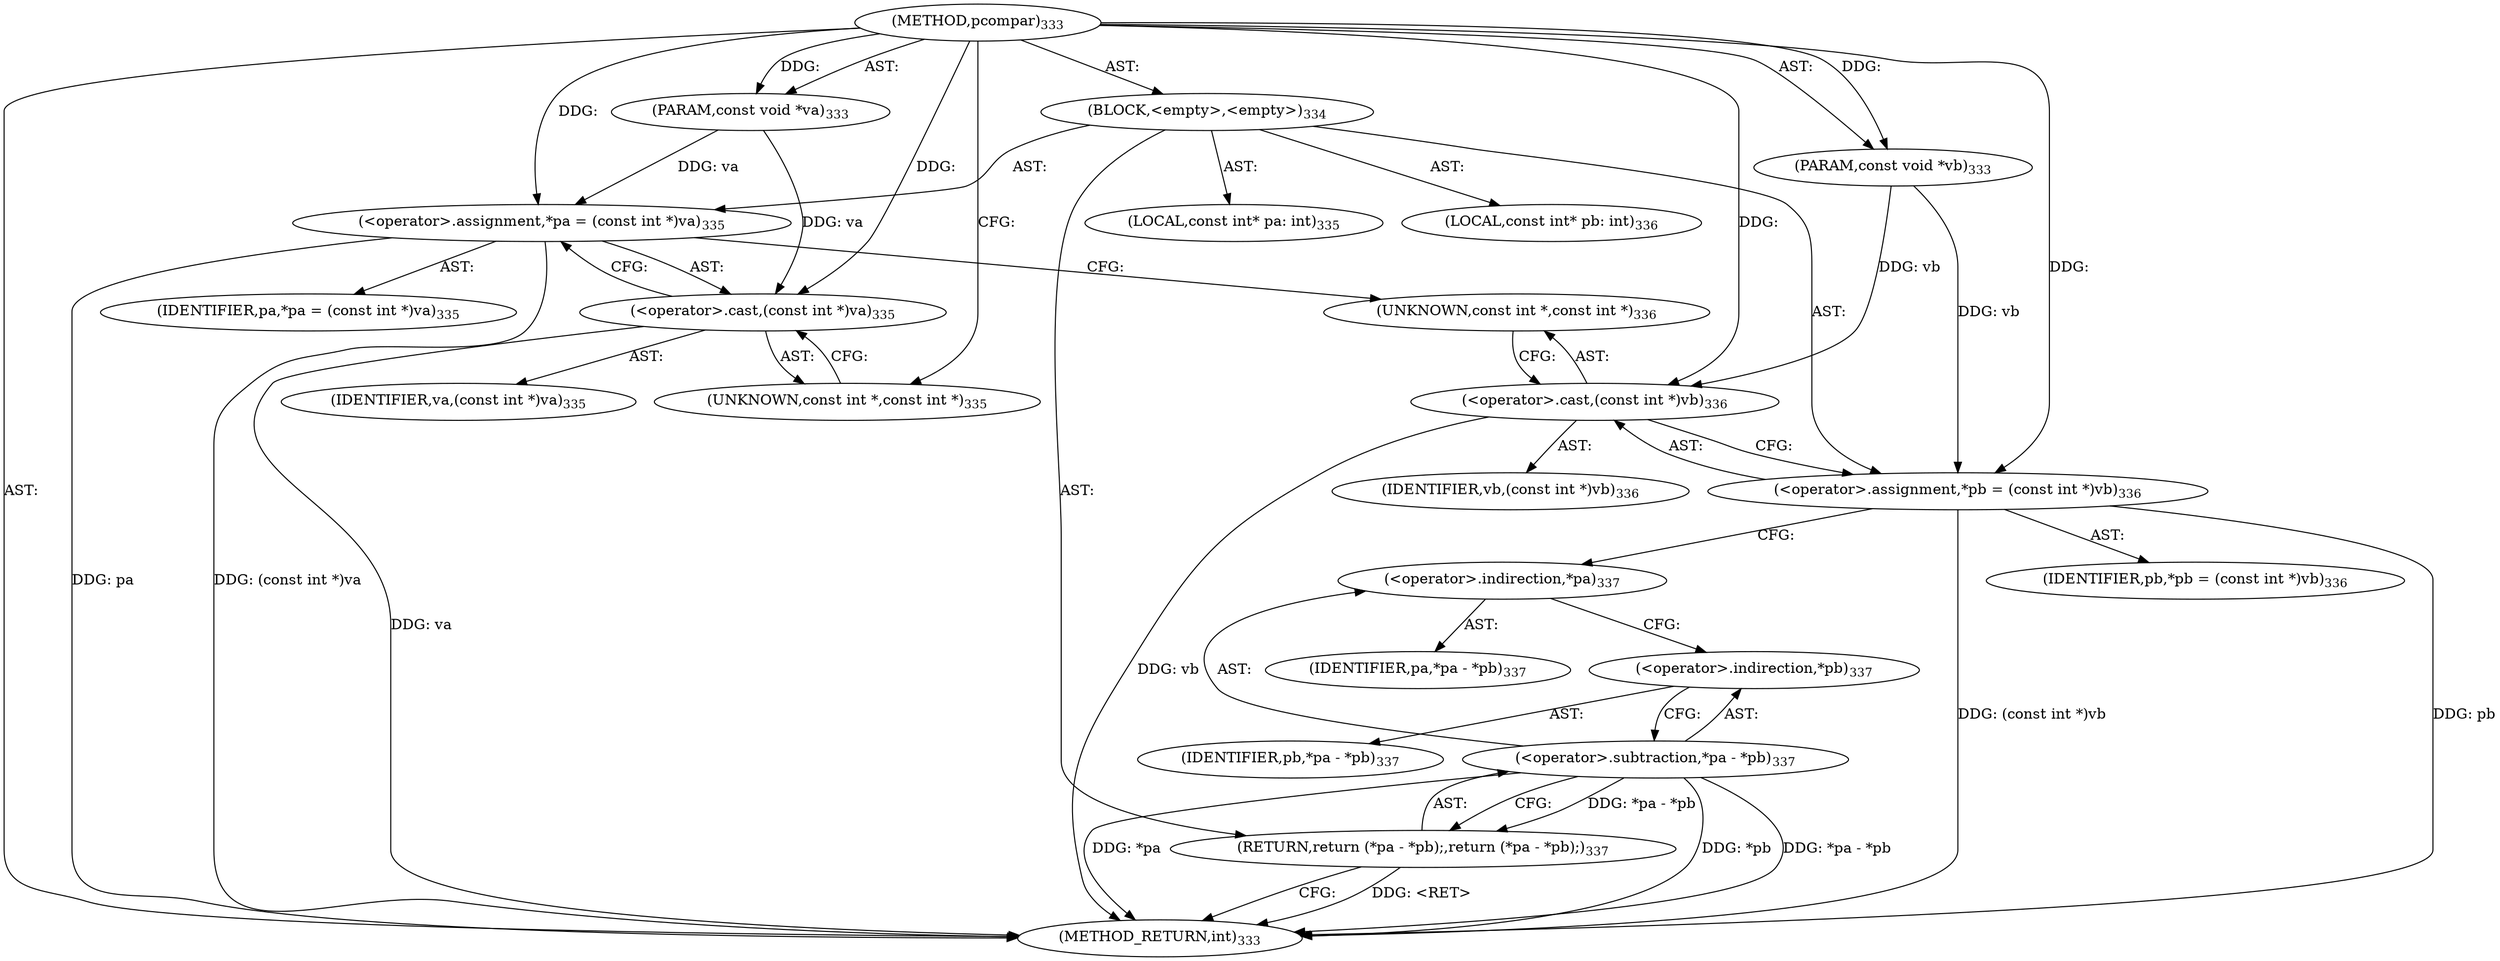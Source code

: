 digraph "pcompar" {  
"10258" [label = <(METHOD,pcompar)<SUB>333</SUB>> ]
"10259" [label = <(PARAM,const void *va)<SUB>333</SUB>> ]
"10260" [label = <(PARAM,const void *vb)<SUB>333</SUB>> ]
"10261" [label = <(BLOCK,&lt;empty&gt;,&lt;empty&gt;)<SUB>334</SUB>> ]
"10262" [label = <(LOCAL,const int* pa: int)<SUB>335</SUB>> ]
"10263" [label = <(&lt;operator&gt;.assignment,*pa = (const int *)va)<SUB>335</SUB>> ]
"10264" [label = <(IDENTIFIER,pa,*pa = (const int *)va)<SUB>335</SUB>> ]
"10265" [label = <(&lt;operator&gt;.cast,(const int *)va)<SUB>335</SUB>> ]
"10266" [label = <(UNKNOWN,const int *,const int *)<SUB>335</SUB>> ]
"10267" [label = <(IDENTIFIER,va,(const int *)va)<SUB>335</SUB>> ]
"10268" [label = <(LOCAL,const int* pb: int)<SUB>336</SUB>> ]
"10269" [label = <(&lt;operator&gt;.assignment,*pb = (const int *)vb)<SUB>336</SUB>> ]
"10270" [label = <(IDENTIFIER,pb,*pb = (const int *)vb)<SUB>336</SUB>> ]
"10271" [label = <(&lt;operator&gt;.cast,(const int *)vb)<SUB>336</SUB>> ]
"10272" [label = <(UNKNOWN,const int *,const int *)<SUB>336</SUB>> ]
"10273" [label = <(IDENTIFIER,vb,(const int *)vb)<SUB>336</SUB>> ]
"10274" [label = <(RETURN,return (*pa - *pb);,return (*pa - *pb);)<SUB>337</SUB>> ]
"10275" [label = <(&lt;operator&gt;.subtraction,*pa - *pb)<SUB>337</SUB>> ]
"10276" [label = <(&lt;operator&gt;.indirection,*pa)<SUB>337</SUB>> ]
"10277" [label = <(IDENTIFIER,pa,*pa - *pb)<SUB>337</SUB>> ]
"10278" [label = <(&lt;operator&gt;.indirection,*pb)<SUB>337</SUB>> ]
"10279" [label = <(IDENTIFIER,pb,*pa - *pb)<SUB>337</SUB>> ]
"10280" [label = <(METHOD_RETURN,int)<SUB>333</SUB>> ]
  "10258" -> "10259"  [ label = "AST: "] 
  "10258" -> "10260"  [ label = "AST: "] 
  "10258" -> "10261"  [ label = "AST: "] 
  "10258" -> "10280"  [ label = "AST: "] 
  "10261" -> "10262"  [ label = "AST: "] 
  "10261" -> "10263"  [ label = "AST: "] 
  "10261" -> "10268"  [ label = "AST: "] 
  "10261" -> "10269"  [ label = "AST: "] 
  "10261" -> "10274"  [ label = "AST: "] 
  "10263" -> "10264"  [ label = "AST: "] 
  "10263" -> "10265"  [ label = "AST: "] 
  "10265" -> "10266"  [ label = "AST: "] 
  "10265" -> "10267"  [ label = "AST: "] 
  "10269" -> "10270"  [ label = "AST: "] 
  "10269" -> "10271"  [ label = "AST: "] 
  "10271" -> "10272"  [ label = "AST: "] 
  "10271" -> "10273"  [ label = "AST: "] 
  "10274" -> "10275"  [ label = "AST: "] 
  "10275" -> "10276"  [ label = "AST: "] 
  "10275" -> "10278"  [ label = "AST: "] 
  "10276" -> "10277"  [ label = "AST: "] 
  "10278" -> "10279"  [ label = "AST: "] 
  "10263" -> "10272"  [ label = "CFG: "] 
  "10269" -> "10276"  [ label = "CFG: "] 
  "10274" -> "10280"  [ label = "CFG: "] 
  "10265" -> "10263"  [ label = "CFG: "] 
  "10271" -> "10269"  [ label = "CFG: "] 
  "10275" -> "10274"  [ label = "CFG: "] 
  "10266" -> "10265"  [ label = "CFG: "] 
  "10272" -> "10271"  [ label = "CFG: "] 
  "10276" -> "10278"  [ label = "CFG: "] 
  "10278" -> "10275"  [ label = "CFG: "] 
  "10258" -> "10266"  [ label = "CFG: "] 
  "10274" -> "10280"  [ label = "DDG: &lt;RET&gt;"] 
  "10263" -> "10280"  [ label = "DDG: pa"] 
  "10265" -> "10280"  [ label = "DDG: va"] 
  "10263" -> "10280"  [ label = "DDG: (const int *)va"] 
  "10269" -> "10280"  [ label = "DDG: pb"] 
  "10271" -> "10280"  [ label = "DDG: vb"] 
  "10269" -> "10280"  [ label = "DDG: (const int *)vb"] 
  "10275" -> "10280"  [ label = "DDG: *pa"] 
  "10275" -> "10280"  [ label = "DDG: *pb"] 
  "10275" -> "10280"  [ label = "DDG: *pa - *pb"] 
  "10258" -> "10259"  [ label = "DDG: "] 
  "10258" -> "10260"  [ label = "DDG: "] 
  "10259" -> "10263"  [ label = "DDG: va"] 
  "10258" -> "10263"  [ label = "DDG: "] 
  "10260" -> "10269"  [ label = "DDG: vb"] 
  "10258" -> "10269"  [ label = "DDG: "] 
  "10275" -> "10274"  [ label = "DDG: *pa - *pb"] 
  "10259" -> "10265"  [ label = "DDG: va"] 
  "10258" -> "10265"  [ label = "DDG: "] 
  "10260" -> "10271"  [ label = "DDG: vb"] 
  "10258" -> "10271"  [ label = "DDG: "] 
}
